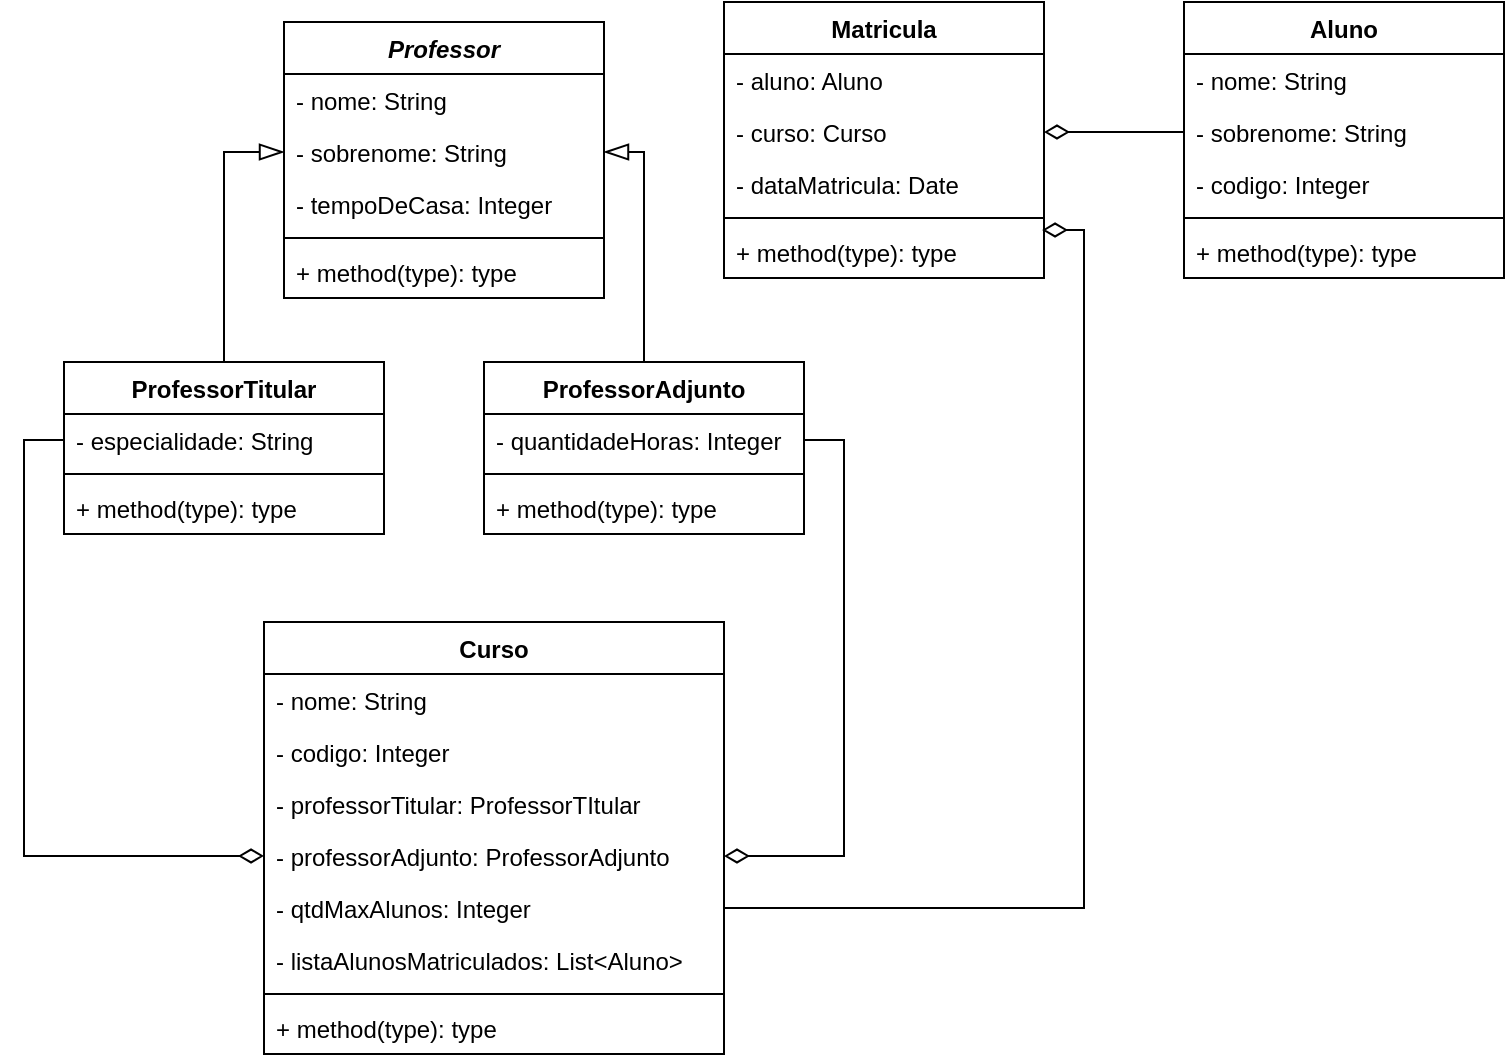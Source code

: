 <mxfile version="12.7.0" type="github">
  <diagram id="adodtcI2h1c6EPinIs3A" name="Page-1">
    <mxGraphModel dx="868" dy="450" grid="1" gridSize="10" guides="1" tooltips="1" connect="1" arrows="1" fold="1" page="1" pageScale="1" pageWidth="827" pageHeight="1169" math="0" shadow="0">
      <root>
        <mxCell id="0"/>
        <mxCell id="1" parent="0"/>
        <mxCell id="8EcQHJpTXaGvdvUy0V6i-5" value="Aluno" style="swimlane;fontStyle=1;align=center;verticalAlign=top;childLayout=stackLayout;horizontal=1;startSize=26;horizontalStack=0;resizeParent=1;resizeParentMax=0;resizeLast=0;collapsible=1;marginBottom=0;" vertex="1" parent="1">
          <mxGeometry x="710" y="20" width="160" height="138" as="geometry"/>
        </mxCell>
        <mxCell id="8EcQHJpTXaGvdvUy0V6i-6" value="- nome: String" style="text;strokeColor=none;fillColor=none;align=left;verticalAlign=top;spacingLeft=4;spacingRight=4;overflow=hidden;rotatable=0;points=[[0,0.5],[1,0.5]];portConstraint=eastwest;" vertex="1" parent="8EcQHJpTXaGvdvUy0V6i-5">
          <mxGeometry y="26" width="160" height="26" as="geometry"/>
        </mxCell>
        <mxCell id="8EcQHJpTXaGvdvUy0V6i-9" value="- sobrenome: String" style="text;strokeColor=none;fillColor=none;align=left;verticalAlign=top;spacingLeft=4;spacingRight=4;overflow=hidden;rotatable=0;points=[[0,0.5],[1,0.5]];portConstraint=eastwest;" vertex="1" parent="8EcQHJpTXaGvdvUy0V6i-5">
          <mxGeometry y="52" width="160" height="26" as="geometry"/>
        </mxCell>
        <mxCell id="8EcQHJpTXaGvdvUy0V6i-10" value="- codigo: Integer" style="text;strokeColor=none;fillColor=none;align=left;verticalAlign=top;spacingLeft=4;spacingRight=4;overflow=hidden;rotatable=0;points=[[0,0.5],[1,0.5]];portConstraint=eastwest;" vertex="1" parent="8EcQHJpTXaGvdvUy0V6i-5">
          <mxGeometry y="78" width="160" height="26" as="geometry"/>
        </mxCell>
        <mxCell id="8EcQHJpTXaGvdvUy0V6i-7" value="" style="line;strokeWidth=1;fillColor=none;align=left;verticalAlign=middle;spacingTop=-1;spacingLeft=3;spacingRight=3;rotatable=0;labelPosition=right;points=[];portConstraint=eastwest;" vertex="1" parent="8EcQHJpTXaGvdvUy0V6i-5">
          <mxGeometry y="104" width="160" height="8" as="geometry"/>
        </mxCell>
        <mxCell id="8EcQHJpTXaGvdvUy0V6i-8" value="+ method(type): type" style="text;strokeColor=none;fillColor=none;align=left;verticalAlign=top;spacingLeft=4;spacingRight=4;overflow=hidden;rotatable=0;points=[[0,0.5],[1,0.5]];portConstraint=eastwest;" vertex="1" parent="8EcQHJpTXaGvdvUy0V6i-5">
          <mxGeometry y="112" width="160" height="26" as="geometry"/>
        </mxCell>
        <mxCell id="8EcQHJpTXaGvdvUy0V6i-11" value="Curso" style="swimlane;fontStyle=1;align=center;verticalAlign=top;childLayout=stackLayout;horizontal=1;startSize=26;horizontalStack=0;resizeParent=1;resizeParentMax=0;resizeLast=0;collapsible=1;marginBottom=0;" vertex="1" parent="1">
          <mxGeometry x="250" y="330" width="230" height="216" as="geometry"/>
        </mxCell>
        <mxCell id="8EcQHJpTXaGvdvUy0V6i-12" value="- nome: String" style="text;strokeColor=none;fillColor=none;align=left;verticalAlign=top;spacingLeft=4;spacingRight=4;overflow=hidden;rotatable=0;points=[[0,0.5],[1,0.5]];portConstraint=eastwest;" vertex="1" parent="8EcQHJpTXaGvdvUy0V6i-11">
          <mxGeometry y="26" width="230" height="26" as="geometry"/>
        </mxCell>
        <mxCell id="8EcQHJpTXaGvdvUy0V6i-15" value="- codigo: Integer" style="text;strokeColor=none;fillColor=none;align=left;verticalAlign=top;spacingLeft=4;spacingRight=4;overflow=hidden;rotatable=0;points=[[0,0.5],[1,0.5]];portConstraint=eastwest;" vertex="1" parent="8EcQHJpTXaGvdvUy0V6i-11">
          <mxGeometry y="52" width="230" height="26" as="geometry"/>
        </mxCell>
        <mxCell id="8EcQHJpTXaGvdvUy0V6i-34" value="- professorTitular: ProfessorTItular" style="text;strokeColor=none;fillColor=none;align=left;verticalAlign=top;spacingLeft=4;spacingRight=4;overflow=hidden;rotatable=0;points=[[0,0.5],[1,0.5]];portConstraint=eastwest;" vertex="1" parent="8EcQHJpTXaGvdvUy0V6i-11">
          <mxGeometry y="78" width="230" height="26" as="geometry"/>
        </mxCell>
        <mxCell id="8EcQHJpTXaGvdvUy0V6i-35" value="- professorAdjunto: ProfessorAdjunto" style="text;strokeColor=none;fillColor=none;align=left;verticalAlign=top;spacingLeft=4;spacingRight=4;overflow=hidden;rotatable=0;points=[[0,0.5],[1,0.5]];portConstraint=eastwest;" vertex="1" parent="8EcQHJpTXaGvdvUy0V6i-11">
          <mxGeometry y="104" width="230" height="26" as="geometry"/>
        </mxCell>
        <mxCell id="8EcQHJpTXaGvdvUy0V6i-36" value="- qtdMaxAlunos: Integer" style="text;strokeColor=none;fillColor=none;align=left;verticalAlign=top;spacingLeft=4;spacingRight=4;overflow=hidden;rotatable=0;points=[[0,0.5],[1,0.5]];portConstraint=eastwest;" vertex="1" parent="8EcQHJpTXaGvdvUy0V6i-11">
          <mxGeometry y="130" width="230" height="26" as="geometry"/>
        </mxCell>
        <mxCell id="8EcQHJpTXaGvdvUy0V6i-37" value="- listaAlunosMatriculados: List&lt;Aluno&gt;" style="text;strokeColor=none;fillColor=none;align=left;verticalAlign=top;spacingLeft=4;spacingRight=4;overflow=hidden;rotatable=0;points=[[0,0.5],[1,0.5]];portConstraint=eastwest;" vertex="1" parent="8EcQHJpTXaGvdvUy0V6i-11">
          <mxGeometry y="156" width="230" height="26" as="geometry"/>
        </mxCell>
        <mxCell id="8EcQHJpTXaGvdvUy0V6i-13" value="" style="line;strokeWidth=1;fillColor=none;align=left;verticalAlign=middle;spacingTop=-1;spacingLeft=3;spacingRight=3;rotatable=0;labelPosition=right;points=[];portConstraint=eastwest;" vertex="1" parent="8EcQHJpTXaGvdvUy0V6i-11">
          <mxGeometry y="182" width="230" height="8" as="geometry"/>
        </mxCell>
        <mxCell id="8EcQHJpTXaGvdvUy0V6i-14" value="+ method(type): type" style="text;strokeColor=none;fillColor=none;align=left;verticalAlign=top;spacingLeft=4;spacingRight=4;overflow=hidden;rotatable=0;points=[[0,0.5],[1,0.5]];portConstraint=eastwest;" vertex="1" parent="8EcQHJpTXaGvdvUy0V6i-11">
          <mxGeometry y="190" width="230" height="26" as="geometry"/>
        </mxCell>
        <mxCell id="8EcQHJpTXaGvdvUy0V6i-16" value="Professor" style="swimlane;fontStyle=3;align=center;verticalAlign=top;childLayout=stackLayout;horizontal=1;startSize=26;horizontalStack=0;resizeParent=1;resizeParentMax=0;resizeLast=0;collapsible=1;marginBottom=0;" vertex="1" parent="1">
          <mxGeometry x="260" y="30" width="160" height="138" as="geometry"/>
        </mxCell>
        <mxCell id="8EcQHJpTXaGvdvUy0V6i-17" value="- nome: String" style="text;strokeColor=none;fillColor=none;align=left;verticalAlign=top;spacingLeft=4;spacingRight=4;overflow=hidden;rotatable=0;points=[[0,0.5],[1,0.5]];portConstraint=eastwest;" vertex="1" parent="8EcQHJpTXaGvdvUy0V6i-16">
          <mxGeometry y="26" width="160" height="26" as="geometry"/>
        </mxCell>
        <mxCell id="8EcQHJpTXaGvdvUy0V6i-20" value="- sobrenome: String" style="text;strokeColor=none;fillColor=none;align=left;verticalAlign=top;spacingLeft=4;spacingRight=4;overflow=hidden;rotatable=0;points=[[0,0.5],[1,0.5]];portConstraint=eastwest;" vertex="1" parent="8EcQHJpTXaGvdvUy0V6i-16">
          <mxGeometry y="52" width="160" height="26" as="geometry"/>
        </mxCell>
        <mxCell id="8EcQHJpTXaGvdvUy0V6i-21" value="- tempoDeCasa: Integer" style="text;strokeColor=none;fillColor=none;align=left;verticalAlign=top;spacingLeft=4;spacingRight=4;overflow=hidden;rotatable=0;points=[[0,0.5],[1,0.5]];portConstraint=eastwest;" vertex="1" parent="8EcQHJpTXaGvdvUy0V6i-16">
          <mxGeometry y="78" width="160" height="26" as="geometry"/>
        </mxCell>
        <mxCell id="8EcQHJpTXaGvdvUy0V6i-18" value="" style="line;strokeWidth=1;fillColor=none;align=left;verticalAlign=middle;spacingTop=-1;spacingLeft=3;spacingRight=3;rotatable=0;labelPosition=right;points=[];portConstraint=eastwest;" vertex="1" parent="8EcQHJpTXaGvdvUy0V6i-16">
          <mxGeometry y="104" width="160" height="8" as="geometry"/>
        </mxCell>
        <mxCell id="8EcQHJpTXaGvdvUy0V6i-19" value="+ method(type): type" style="text;strokeColor=none;fillColor=none;align=left;verticalAlign=top;spacingLeft=4;spacingRight=4;overflow=hidden;rotatable=0;points=[[0,0.5],[1,0.5]];portConstraint=eastwest;" vertex="1" parent="8EcQHJpTXaGvdvUy0V6i-16">
          <mxGeometry y="112" width="160" height="26" as="geometry"/>
        </mxCell>
        <mxCell id="8EcQHJpTXaGvdvUy0V6i-31" style="edgeStyle=orthogonalEdgeStyle;rounded=0;orthogonalLoop=1;jettySize=auto;html=1;exitX=0.5;exitY=0;exitDx=0;exitDy=0;entryX=0;entryY=0.5;entryDx=0;entryDy=0;endArrow=blockThin;endFill=0;strokeWidth=1;jumpSize=6;endSize=10;" edge="1" parent="1" source="8EcQHJpTXaGvdvUy0V6i-22" target="8EcQHJpTXaGvdvUy0V6i-20">
          <mxGeometry relative="1" as="geometry"/>
        </mxCell>
        <mxCell id="8EcQHJpTXaGvdvUy0V6i-22" value="ProfessorTitular" style="swimlane;fontStyle=1;align=center;verticalAlign=top;childLayout=stackLayout;horizontal=1;startSize=26;horizontalStack=0;resizeParent=1;resizeParentMax=0;resizeLast=0;collapsible=1;marginBottom=0;" vertex="1" parent="1">
          <mxGeometry x="150" y="200" width="160" height="86" as="geometry"/>
        </mxCell>
        <mxCell id="8EcQHJpTXaGvdvUy0V6i-23" value="- especialidade: String" style="text;strokeColor=none;fillColor=none;align=left;verticalAlign=top;spacingLeft=4;spacingRight=4;overflow=hidden;rotatable=0;points=[[0,0.5],[1,0.5]];portConstraint=eastwest;" vertex="1" parent="8EcQHJpTXaGvdvUy0V6i-22">
          <mxGeometry y="26" width="160" height="26" as="geometry"/>
        </mxCell>
        <mxCell id="8EcQHJpTXaGvdvUy0V6i-24" value="" style="line;strokeWidth=1;fillColor=none;align=left;verticalAlign=middle;spacingTop=-1;spacingLeft=3;spacingRight=3;rotatable=0;labelPosition=right;points=[];portConstraint=eastwest;" vertex="1" parent="8EcQHJpTXaGvdvUy0V6i-22">
          <mxGeometry y="52" width="160" height="8" as="geometry"/>
        </mxCell>
        <mxCell id="8EcQHJpTXaGvdvUy0V6i-25" value="+ method(type): type" style="text;strokeColor=none;fillColor=none;align=left;verticalAlign=top;spacingLeft=4;spacingRight=4;overflow=hidden;rotatable=0;points=[[0,0.5],[1,0.5]];portConstraint=eastwest;" vertex="1" parent="8EcQHJpTXaGvdvUy0V6i-22">
          <mxGeometry y="60" width="160" height="26" as="geometry"/>
        </mxCell>
        <mxCell id="8EcQHJpTXaGvdvUy0V6i-32" style="edgeStyle=orthogonalEdgeStyle;rounded=0;jumpSize=6;orthogonalLoop=1;jettySize=auto;html=1;exitX=0.5;exitY=0;exitDx=0;exitDy=0;entryX=1;entryY=0.5;entryDx=0;entryDy=0;endArrow=blockThin;endFill=0;endSize=10;strokeWidth=1;" edge="1" parent="1" source="8EcQHJpTXaGvdvUy0V6i-26" target="8EcQHJpTXaGvdvUy0V6i-20">
          <mxGeometry relative="1" as="geometry">
            <Array as="points">
              <mxPoint x="440" y="95"/>
            </Array>
          </mxGeometry>
        </mxCell>
        <mxCell id="8EcQHJpTXaGvdvUy0V6i-26" value="ProfessorAdjunto" style="swimlane;fontStyle=1;align=center;verticalAlign=top;childLayout=stackLayout;horizontal=1;startSize=26;horizontalStack=0;resizeParent=1;resizeParentMax=0;resizeLast=0;collapsible=1;marginBottom=0;" vertex="1" parent="1">
          <mxGeometry x="360" y="200" width="160" height="86" as="geometry"/>
        </mxCell>
        <mxCell id="8EcQHJpTXaGvdvUy0V6i-27" value="- quantidadeHoras: Integer" style="text;strokeColor=none;fillColor=none;align=left;verticalAlign=top;spacingLeft=4;spacingRight=4;overflow=hidden;rotatable=0;points=[[0,0.5],[1,0.5]];portConstraint=eastwest;" vertex="1" parent="8EcQHJpTXaGvdvUy0V6i-26">
          <mxGeometry y="26" width="160" height="26" as="geometry"/>
        </mxCell>
        <mxCell id="8EcQHJpTXaGvdvUy0V6i-28" value="" style="line;strokeWidth=1;fillColor=none;align=left;verticalAlign=middle;spacingTop=-1;spacingLeft=3;spacingRight=3;rotatable=0;labelPosition=right;points=[];portConstraint=eastwest;" vertex="1" parent="8EcQHJpTXaGvdvUy0V6i-26">
          <mxGeometry y="52" width="160" height="8" as="geometry"/>
        </mxCell>
        <mxCell id="8EcQHJpTXaGvdvUy0V6i-29" value="+ method(type): type" style="text;strokeColor=none;fillColor=none;align=left;verticalAlign=top;spacingLeft=4;spacingRight=4;overflow=hidden;rotatable=0;points=[[0,0.5],[1,0.5]];portConstraint=eastwest;" vertex="1" parent="8EcQHJpTXaGvdvUy0V6i-26">
          <mxGeometry y="60" width="160" height="26" as="geometry"/>
        </mxCell>
        <mxCell id="8EcQHJpTXaGvdvUy0V6i-38" value="Matricula" style="swimlane;fontStyle=1;align=center;verticalAlign=top;childLayout=stackLayout;horizontal=1;startSize=26;horizontalStack=0;resizeParent=1;resizeParentMax=0;resizeLast=0;collapsible=1;marginBottom=0;" vertex="1" parent="1">
          <mxGeometry x="480" y="20" width="160" height="138" as="geometry"/>
        </mxCell>
        <mxCell id="8EcQHJpTXaGvdvUy0V6i-39" value="- aluno: Aluno" style="text;strokeColor=none;fillColor=none;align=left;verticalAlign=top;spacingLeft=4;spacingRight=4;overflow=hidden;rotatable=0;points=[[0,0.5],[1,0.5]];portConstraint=eastwest;" vertex="1" parent="8EcQHJpTXaGvdvUy0V6i-38">
          <mxGeometry y="26" width="160" height="26" as="geometry"/>
        </mxCell>
        <mxCell id="8EcQHJpTXaGvdvUy0V6i-52" value="- curso: Curso" style="text;strokeColor=none;fillColor=none;align=left;verticalAlign=top;spacingLeft=4;spacingRight=4;overflow=hidden;rotatable=0;points=[[0,0.5],[1,0.5]];portConstraint=eastwest;" vertex="1" parent="8EcQHJpTXaGvdvUy0V6i-38">
          <mxGeometry y="52" width="160" height="26" as="geometry"/>
        </mxCell>
        <mxCell id="8EcQHJpTXaGvdvUy0V6i-54" value="- dataMatricula: Date" style="text;strokeColor=none;fillColor=none;align=left;verticalAlign=top;spacingLeft=4;spacingRight=4;overflow=hidden;rotatable=0;points=[[0,0.5],[1,0.5]];portConstraint=eastwest;" vertex="1" parent="8EcQHJpTXaGvdvUy0V6i-38">
          <mxGeometry y="78" width="160" height="26" as="geometry"/>
        </mxCell>
        <mxCell id="8EcQHJpTXaGvdvUy0V6i-40" value="" style="line;strokeWidth=1;fillColor=none;align=left;verticalAlign=middle;spacingTop=-1;spacingLeft=3;spacingRight=3;rotatable=0;labelPosition=right;points=[];portConstraint=eastwest;" vertex="1" parent="8EcQHJpTXaGvdvUy0V6i-38">
          <mxGeometry y="104" width="160" height="8" as="geometry"/>
        </mxCell>
        <mxCell id="8EcQHJpTXaGvdvUy0V6i-41" value="+ method(type): type" style="text;strokeColor=none;fillColor=none;align=left;verticalAlign=top;spacingLeft=4;spacingRight=4;overflow=hidden;rotatable=0;points=[[0,0.5],[1,0.5]];portConstraint=eastwest;" vertex="1" parent="8EcQHJpTXaGvdvUy0V6i-38">
          <mxGeometry y="112" width="160" height="26" as="geometry"/>
        </mxCell>
        <mxCell id="8EcQHJpTXaGvdvUy0V6i-49" style="edgeStyle=orthogonalEdgeStyle;rounded=0;jumpSize=6;orthogonalLoop=1;jettySize=auto;html=1;exitX=0;exitY=0.5;exitDx=0;exitDy=0;endArrow=diamondThin;endFill=0;endSize=10;strokeWidth=1;" edge="1" parent="1" source="8EcQHJpTXaGvdvUy0V6i-23" target="8EcQHJpTXaGvdvUy0V6i-35">
          <mxGeometry relative="1" as="geometry"/>
        </mxCell>
        <mxCell id="8EcQHJpTXaGvdvUy0V6i-51" style="edgeStyle=orthogonalEdgeStyle;rounded=0;jumpSize=6;orthogonalLoop=1;jettySize=auto;html=1;exitX=1;exitY=0.5;exitDx=0;exitDy=0;entryX=1;entryY=0.5;entryDx=0;entryDy=0;endArrow=diamondThin;endFill=0;endSize=10;strokeWidth=1;" edge="1" parent="1" source="8EcQHJpTXaGvdvUy0V6i-27" target="8EcQHJpTXaGvdvUy0V6i-35">
          <mxGeometry relative="1" as="geometry"/>
        </mxCell>
        <mxCell id="8EcQHJpTXaGvdvUy0V6i-57" style="edgeStyle=orthogonalEdgeStyle;rounded=0;jumpSize=6;orthogonalLoop=1;jettySize=auto;html=1;exitX=0;exitY=0.5;exitDx=0;exitDy=0;entryX=1;entryY=0.5;entryDx=0;entryDy=0;endArrow=diamondThin;endFill=0;endSize=10;strokeWidth=1;" edge="1" parent="1" source="8EcQHJpTXaGvdvUy0V6i-9" target="8EcQHJpTXaGvdvUy0V6i-52">
          <mxGeometry relative="1" as="geometry"/>
        </mxCell>
        <mxCell id="8EcQHJpTXaGvdvUy0V6i-59" style="edgeStyle=orthogonalEdgeStyle;rounded=0;jumpSize=6;orthogonalLoop=1;jettySize=auto;html=1;exitX=1;exitY=0.5;exitDx=0;exitDy=0;entryX=0.994;entryY=0.077;entryDx=0;entryDy=0;entryPerimeter=0;endArrow=diamondThin;endFill=0;endSize=10;strokeWidth=1;" edge="1" parent="1" source="8EcQHJpTXaGvdvUy0V6i-36" target="8EcQHJpTXaGvdvUy0V6i-41">
          <mxGeometry relative="1" as="geometry"/>
        </mxCell>
      </root>
    </mxGraphModel>
  </diagram>
</mxfile>
